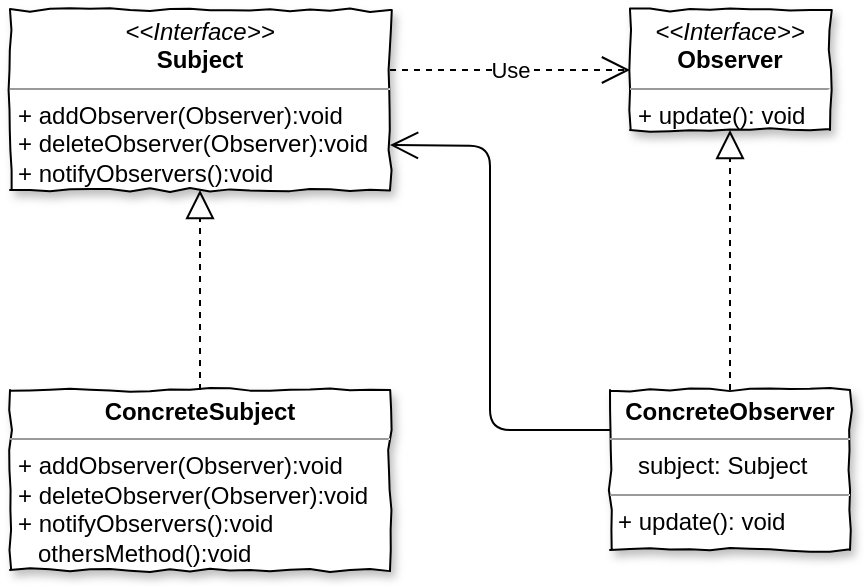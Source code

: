 <mxfile version="12.9.7" type="github">
  <diagram id="s2Hc1qfWq5hWeSCxf7I0" name="Page-1">
    <mxGraphModel dx="1040" dy="689" grid="1" gridSize="10" guides="1" tooltips="1" connect="1" arrows="1" fold="1" page="1" pageScale="1" pageWidth="1920" pageHeight="1200" math="0" shadow="0">
      <root>
        <mxCell id="0" />
        <mxCell id="1" parent="0" />
        <mxCell id="AkpZeuar8p1ZmMfqTwiX-12" value="&lt;p style=&quot;margin: 0px ; margin-top: 4px ; text-align: center&quot;&gt;&lt;i&gt;&amp;lt;&amp;lt;Interface&amp;gt;&amp;gt;&lt;/i&gt;&lt;br&gt;&lt;b&gt;Observer&lt;/b&gt;&lt;/p&gt;&lt;hr size=&quot;1&quot;&gt;&lt;p style=&quot;margin: 0px ; margin-left: 4px&quot;&gt;+ update(): void&lt;/p&gt;" style="verticalAlign=top;align=left;overflow=fill;fontSize=12;fontFamily=Helvetica;html=1;rounded=0;shadow=1;glass=0;comic=1;" vertex="1" parent="1">
          <mxGeometry x="1000" y="100" width="100" height="60" as="geometry" />
        </mxCell>
        <mxCell id="AkpZeuar8p1ZmMfqTwiX-13" value="&lt;p style=&quot;margin: 0px ; margin-top: 4px ; text-align: center&quot;&gt;&lt;i&gt;&amp;lt;&amp;lt;Interface&amp;gt;&amp;gt;&lt;/i&gt;&lt;br&gt;&lt;b&gt;Subject&lt;/b&gt;&lt;/p&gt;&lt;hr size=&quot;1&quot;&gt;&lt;p style=&quot;margin: 0px ; margin-left: 4px&quot;&gt;+ addObserver(Observer):void&lt;br&gt;&lt;/p&gt;&lt;p style=&quot;margin: 0px ; margin-left: 4px&quot;&gt;+ deleteObserver(Observer):void&lt;/p&gt;&lt;p style=&quot;margin: 0px ; margin-left: 4px&quot;&gt;+ notifyObservers():void&lt;/p&gt;" style="verticalAlign=top;align=left;overflow=fill;fontSize=12;fontFamily=Helvetica;html=1;rounded=0;shadow=1;glass=0;comic=1;" vertex="1" parent="1">
          <mxGeometry x="690" y="100" width="190" height="90" as="geometry" />
        </mxCell>
        <mxCell id="AkpZeuar8p1ZmMfqTwiX-14" value="&lt;p style=&quot;margin: 0px ; margin-top: 4px ; text-align: center&quot;&gt;&lt;b&gt;ConcreteSubject&lt;/b&gt;&lt;/p&gt;&lt;hr size=&quot;1&quot;&gt;&lt;p style=&quot;margin: 0px ; margin-left: 4px&quot;&gt;&lt;span&gt;+ addObserver(Observer):void&lt;/span&gt;&lt;br&gt;&lt;/p&gt;&lt;p style=&quot;margin: 0px ; margin-left: 4px&quot;&gt;&lt;span&gt;+ deleteObserver(Observer):void&lt;/span&gt;&lt;/p&gt;&lt;p style=&quot;margin: 0px ; margin-left: 4px&quot;&gt;&lt;span&gt;+ notifyObservers():void&lt;/span&gt;&lt;/p&gt;&lt;p style=&quot;margin: 0px ; margin-left: 4px&quot;&gt;&lt;span&gt;&amp;nbsp; &amp;nbsp;othersMethod():void&lt;/span&gt;&lt;/p&gt;" style="verticalAlign=top;align=left;overflow=fill;fontSize=12;fontFamily=Helvetica;html=1;rounded=0;shadow=1;glass=0;comic=1;" vertex="1" parent="1">
          <mxGeometry x="690" y="290" width="190" height="90" as="geometry" />
        </mxCell>
        <mxCell id="AkpZeuar8p1ZmMfqTwiX-15" value="&lt;p style=&quot;margin: 0px ; margin-top: 4px ; text-align: center&quot;&gt;&lt;b&gt;ConcreteObserver&lt;/b&gt;&lt;/p&gt;&lt;hr size=&quot;1&quot;&gt;&lt;p style=&quot;margin: 0px ; margin-left: 4px&quot;&gt;&amp;nbsp; &amp;nbsp;subject: Subject&lt;/p&gt;&lt;hr size=&quot;1&quot;&gt;&lt;p style=&quot;margin: 0px ; margin-left: 4px&quot;&gt;+ update(): void&lt;/p&gt;" style="verticalAlign=top;align=left;overflow=fill;fontSize=12;fontFamily=Helvetica;html=1;rounded=0;shadow=1;glass=0;comic=1;" vertex="1" parent="1">
          <mxGeometry x="990" y="290" width="120" height="80" as="geometry" />
        </mxCell>
        <mxCell id="AkpZeuar8p1ZmMfqTwiX-21" value="" style="endArrow=block;dashed=1;endFill=0;endSize=12;html=1;" edge="1" parent="1">
          <mxGeometry width="160" relative="1" as="geometry">
            <mxPoint x="1050" y="290" as="sourcePoint" />
            <mxPoint x="1050" y="160" as="targetPoint" />
          </mxGeometry>
        </mxCell>
        <mxCell id="AkpZeuar8p1ZmMfqTwiX-22" value="Use" style="endArrow=open;endSize=12;dashed=1;html=1;" edge="1" parent="1">
          <mxGeometry width="160" relative="1" as="geometry">
            <mxPoint x="880" y="130" as="sourcePoint" />
            <mxPoint x="1000" y="130" as="targetPoint" />
          </mxGeometry>
        </mxCell>
        <mxCell id="AkpZeuar8p1ZmMfqTwiX-23" value="" style="endArrow=block;dashed=1;endFill=0;endSize=12;html=1;entryX=0.5;entryY=1;entryDx=0;entryDy=0;exitX=0.5;exitY=0;exitDx=0;exitDy=0;" edge="1" parent="1" source="AkpZeuar8p1ZmMfqTwiX-14" target="AkpZeuar8p1ZmMfqTwiX-13">
          <mxGeometry width="160" relative="1" as="geometry">
            <mxPoint x="790" y="290" as="sourcePoint" />
            <mxPoint x="950" y="290" as="targetPoint" />
          </mxGeometry>
        </mxCell>
        <mxCell id="AkpZeuar8p1ZmMfqTwiX-24" value="" style="endArrow=open;endFill=1;endSize=12;html=1;entryX=1;entryY=0.75;entryDx=0;entryDy=0;" edge="1" parent="1" target="AkpZeuar8p1ZmMfqTwiX-13">
          <mxGeometry width="160" relative="1" as="geometry">
            <mxPoint x="990" y="310" as="sourcePoint" />
            <mxPoint x="1150" y="310" as="targetPoint" />
            <Array as="points">
              <mxPoint x="930" y="310" />
              <mxPoint x="930" y="168" />
            </Array>
          </mxGeometry>
        </mxCell>
      </root>
    </mxGraphModel>
  </diagram>
</mxfile>
